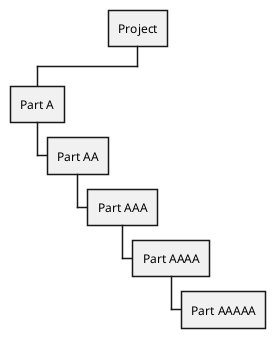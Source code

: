 {
  "sha1": "nvxrxwgz03mgua4klqbn6a2oq56u86d",
  "insertion": {
    "when": "2024-06-04T17:28:39.117Z",
    "user": "plantuml@gmail.com"
  }
}
@startwbs
+ Project
++ Part A
+++ Part AA
++++ Part AAA
+++++ Part AAAA
++++++ Part AAAAA
@endwbs

